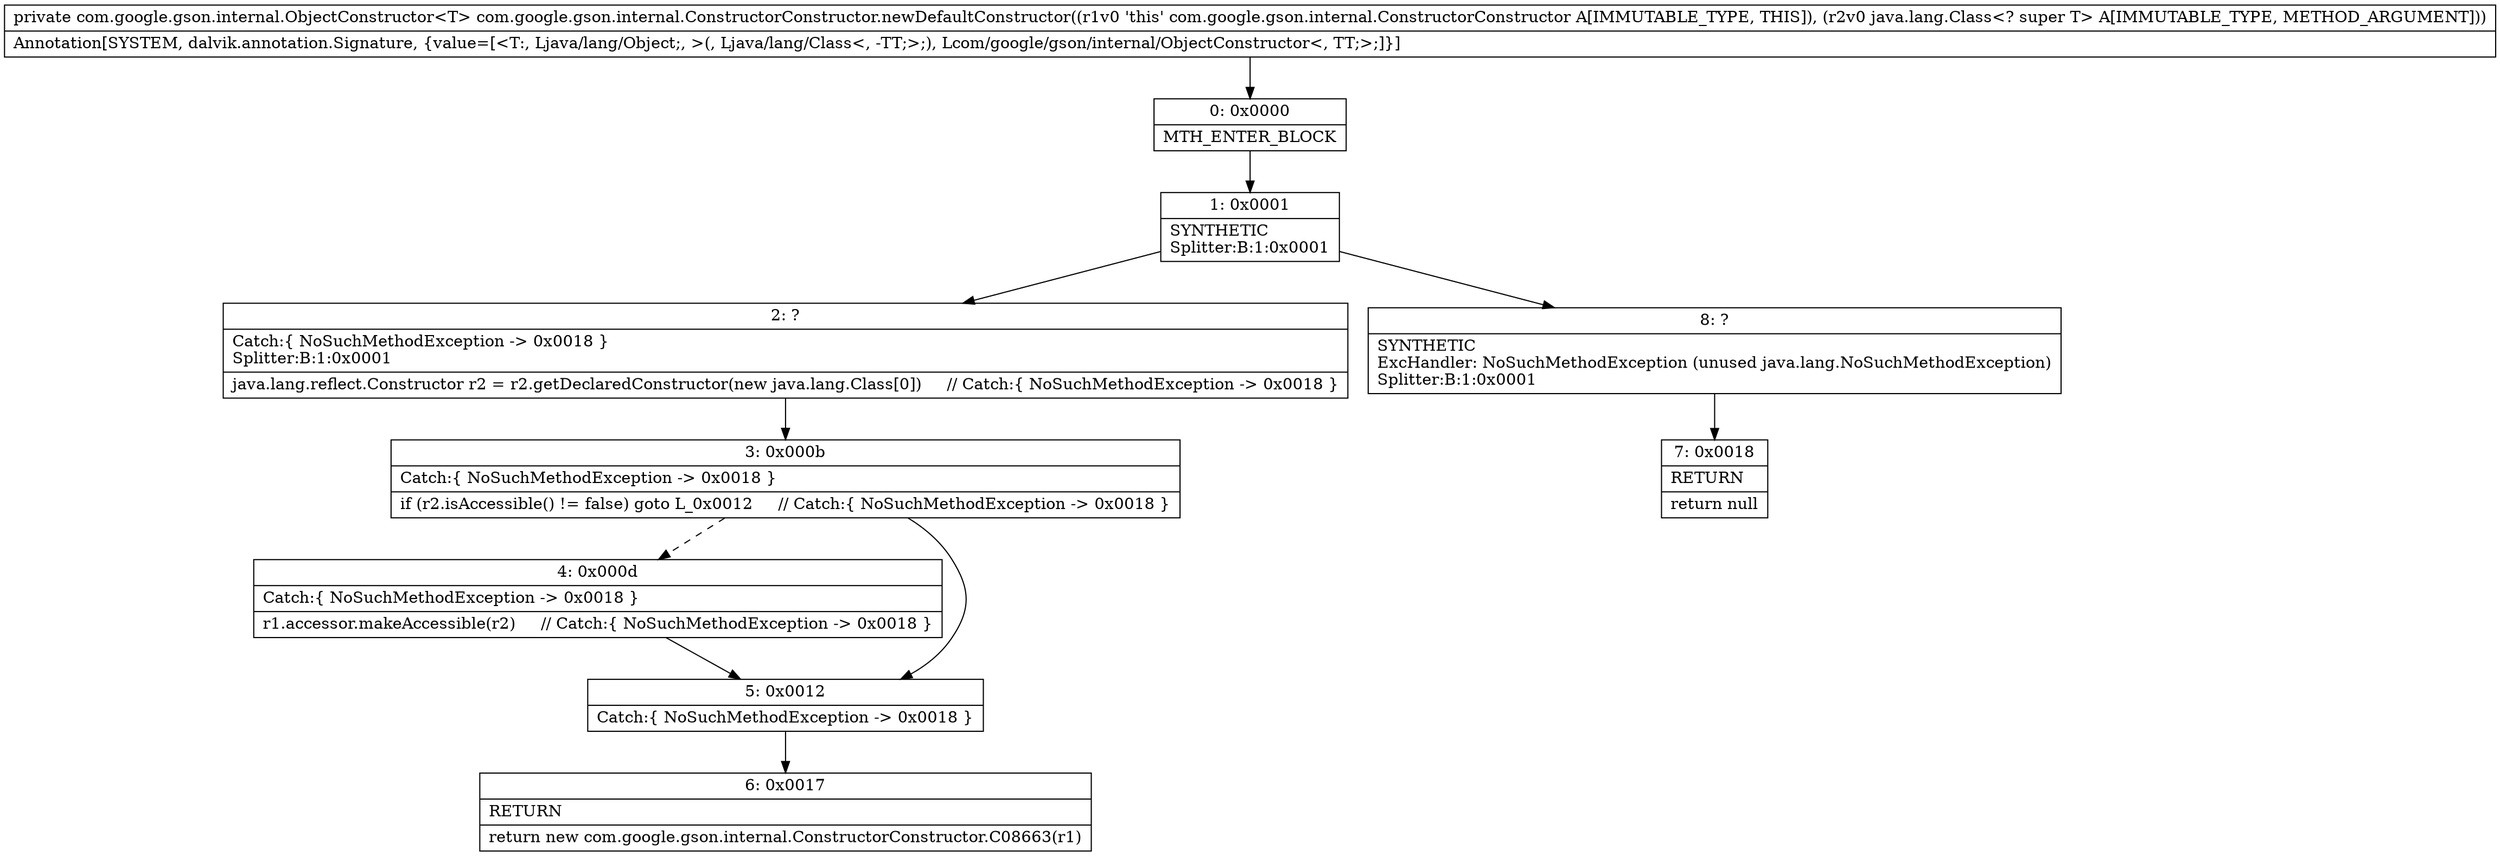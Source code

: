 digraph "CFG forcom.google.gson.internal.ConstructorConstructor.newDefaultConstructor(Ljava\/lang\/Class;)Lcom\/google\/gson\/internal\/ObjectConstructor;" {
Node_0 [shape=record,label="{0\:\ 0x0000|MTH_ENTER_BLOCK\l}"];
Node_1 [shape=record,label="{1\:\ 0x0001|SYNTHETIC\lSplitter:B:1:0x0001\l}"];
Node_2 [shape=record,label="{2\:\ ?|Catch:\{ NoSuchMethodException \-\> 0x0018 \}\lSplitter:B:1:0x0001\l|java.lang.reflect.Constructor r2 = r2.getDeclaredConstructor(new java.lang.Class[0])     \/\/ Catch:\{ NoSuchMethodException \-\> 0x0018 \}\l}"];
Node_3 [shape=record,label="{3\:\ 0x000b|Catch:\{ NoSuchMethodException \-\> 0x0018 \}\l|if (r2.isAccessible() != false) goto L_0x0012     \/\/ Catch:\{ NoSuchMethodException \-\> 0x0018 \}\l}"];
Node_4 [shape=record,label="{4\:\ 0x000d|Catch:\{ NoSuchMethodException \-\> 0x0018 \}\l|r1.accessor.makeAccessible(r2)     \/\/ Catch:\{ NoSuchMethodException \-\> 0x0018 \}\l}"];
Node_5 [shape=record,label="{5\:\ 0x0012|Catch:\{ NoSuchMethodException \-\> 0x0018 \}\l}"];
Node_6 [shape=record,label="{6\:\ 0x0017|RETURN\l|return new com.google.gson.internal.ConstructorConstructor.C08663(r1)\l}"];
Node_7 [shape=record,label="{7\:\ 0x0018|RETURN\l|return null\l}"];
Node_8 [shape=record,label="{8\:\ ?|SYNTHETIC\lExcHandler: NoSuchMethodException (unused java.lang.NoSuchMethodException)\lSplitter:B:1:0x0001\l}"];
MethodNode[shape=record,label="{private com.google.gson.internal.ObjectConstructor\<T\> com.google.gson.internal.ConstructorConstructor.newDefaultConstructor((r1v0 'this' com.google.gson.internal.ConstructorConstructor A[IMMUTABLE_TYPE, THIS]), (r2v0 java.lang.Class\<? super T\> A[IMMUTABLE_TYPE, METHOD_ARGUMENT]))  | Annotation[SYSTEM, dalvik.annotation.Signature, \{value=[\<T:, Ljava\/lang\/Object;, \>(, Ljava\/lang\/Class\<, \-TT;\>;), Lcom\/google\/gson\/internal\/ObjectConstructor\<, TT;\>;]\}]\l}"];
MethodNode -> Node_0;
Node_0 -> Node_1;
Node_1 -> Node_2;
Node_1 -> Node_8;
Node_2 -> Node_3;
Node_3 -> Node_4[style=dashed];
Node_3 -> Node_5;
Node_4 -> Node_5;
Node_5 -> Node_6;
Node_8 -> Node_7;
}

